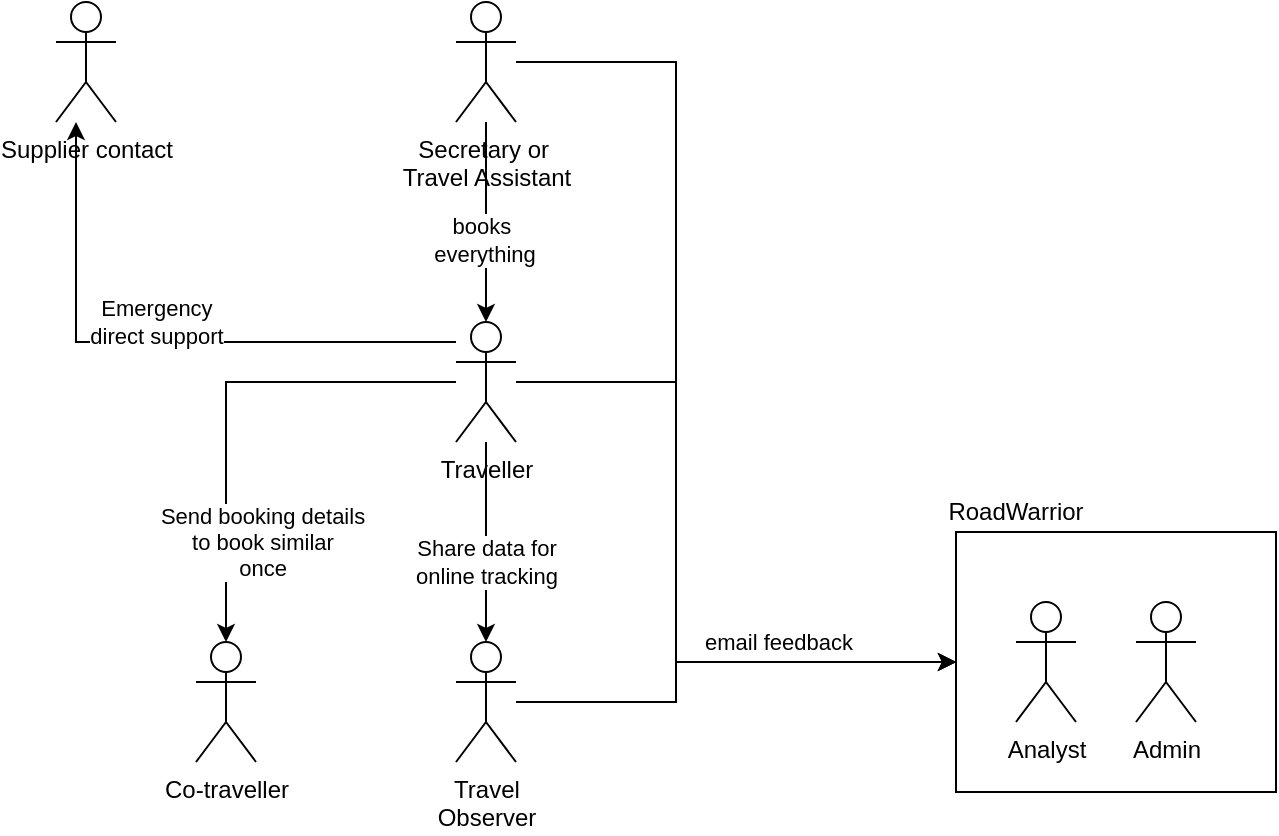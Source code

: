 <mxfile version="21.6.5" type="device" pages="5">
  <diagram id="jm6ADzU8M6EHTFzm9SmO" name="Actors relations">
    <mxGraphModel dx="1276" dy="606" grid="1" gridSize="10" guides="1" tooltips="1" connect="1" arrows="1" fold="1" page="1" pageScale="1" pageWidth="827" pageHeight="1169" math="0" shadow="0">
      <root>
        <mxCell id="0" />
        <mxCell id="1" parent="0" />
        <mxCell id="eOsZPzPvMWfK_PA1fjPh-3" value="" style="group" parent="1" vertex="1" connectable="0">
          <mxGeometry x="570" y="460" width="160" height="160" as="geometry" />
        </mxCell>
        <mxCell id="eOsZPzPvMWfK_PA1fjPh-1" value="" style="rounded=0;whiteSpace=wrap;html=1;" parent="eOsZPzPvMWfK_PA1fjPh-3" vertex="1">
          <mxGeometry y="25" width="160" height="130" as="geometry" />
        </mxCell>
        <mxCell id="eOsZPzPvMWfK_PA1fjPh-2" value="RoadWarrior" style="text;html=1;strokeColor=none;fillColor=none;align=center;verticalAlign=middle;whiteSpace=wrap;rounded=0;" parent="eOsZPzPvMWfK_PA1fjPh-3" vertex="1">
          <mxGeometry width="60" height="30" as="geometry" />
        </mxCell>
        <mxCell id="LZ_ZqCwyCloilCHp4ZHS-4" value="Admin" style="shape=umlActor;verticalLabelPosition=bottom;verticalAlign=top;html=1;outlineConnect=0;" parent="eOsZPzPvMWfK_PA1fjPh-3" vertex="1">
          <mxGeometry x="90" y="60" width="30" height="60" as="geometry" />
        </mxCell>
        <mxCell id="LZ_ZqCwyCloilCHp4ZHS-3" value="Analyst" style="shape=umlActor;verticalLabelPosition=bottom;verticalAlign=top;html=1;outlineConnect=0;" parent="eOsZPzPvMWfK_PA1fjPh-3" vertex="1">
          <mxGeometry x="30" y="60" width="30" height="60" as="geometry" />
        </mxCell>
        <mxCell id="LZ_ZqCwyCloilCHp4ZHS-13" style="edgeStyle=orthogonalEdgeStyle;rounded=0;orthogonalLoop=1;jettySize=auto;html=1;" parent="1" source="LZ_ZqCwyCloilCHp4ZHS-1" target="LZ_ZqCwyCloilCHp4ZHS-12" edge="1">
          <mxGeometry relative="1" as="geometry" />
        </mxCell>
        <mxCell id="PaXjXuUuS9k0vmVR7pgj-6" value="Share data for &lt;br&gt;online tracking" style="edgeLabel;html=1;align=center;verticalAlign=middle;resizable=0;points=[];" parent="LZ_ZqCwyCloilCHp4ZHS-13" vertex="1" connectable="0">
          <mxGeometry x="0.283" y="3" relative="1" as="geometry">
            <mxPoint x="-3" y="-4" as="offset" />
          </mxGeometry>
        </mxCell>
        <mxCell id="PaXjXuUuS9k0vmVR7pgj-3" style="edgeStyle=orthogonalEdgeStyle;rounded=0;orthogonalLoop=1;jettySize=auto;html=1;" parent="1" source="LZ_ZqCwyCloilCHp4ZHS-1" target="PaXjXuUuS9k0vmVR7pgj-1" edge="1">
          <mxGeometry relative="1" as="geometry">
            <Array as="points">
              <mxPoint x="130" y="390" />
            </Array>
          </mxGeometry>
        </mxCell>
        <mxCell id="PaXjXuUuS9k0vmVR7pgj-4" value="Emergency &lt;br&gt;direct&amp;nbsp;support" style="edgeLabel;html=1;align=center;verticalAlign=middle;resizable=0;points=[];" parent="PaXjXuUuS9k0vmVR7pgj-3" vertex="1" connectable="0">
          <mxGeometry x="-0.185" y="-2" relative="1" as="geometry">
            <mxPoint x="-28" y="-8" as="offset" />
          </mxGeometry>
        </mxCell>
        <mxCell id="2dQol3ZFVYylBA0v5PYa-1" style="edgeStyle=orthogonalEdgeStyle;rounded=0;orthogonalLoop=1;jettySize=auto;html=1;entryX=0;entryY=0.5;entryDx=0;entryDy=0;" parent="1" source="LZ_ZqCwyCloilCHp4ZHS-1" target="eOsZPzPvMWfK_PA1fjPh-1" edge="1">
          <mxGeometry relative="1" as="geometry">
            <Array as="points">
              <mxPoint x="430" y="410" />
              <mxPoint x="430" y="550" />
            </Array>
          </mxGeometry>
        </mxCell>
        <mxCell id="2dQol3ZFVYylBA0v5PYa-2" value="email feedback" style="edgeLabel;html=1;align=center;verticalAlign=middle;resizable=0;points=[];" parent="2dQol3ZFVYylBA0v5PYa-1" vertex="1" connectable="0">
          <mxGeometry x="0.352" relative="1" as="geometry">
            <mxPoint x="27" y="-10" as="offset" />
          </mxGeometry>
        </mxCell>
        <mxCell id="LZ_ZqCwyCloilCHp4ZHS-1" value="Traveller" style="shape=umlActor;verticalLabelPosition=bottom;verticalAlign=top;html=1;outlineConnect=0;" parent="1" vertex="1">
          <mxGeometry x="320" y="380" width="30" height="60" as="geometry" />
        </mxCell>
        <mxCell id="LZ_ZqCwyCloilCHp4ZHS-11" value="" style="edgeStyle=orthogonalEdgeStyle;rounded=0;orthogonalLoop=1;jettySize=auto;html=1;" parent="1" source="LZ_ZqCwyCloilCHp4ZHS-1" target="LZ_ZqCwyCloilCHp4ZHS-10" edge="1">
          <mxGeometry relative="1" as="geometry" />
        </mxCell>
        <mxCell id="LZ_ZqCwyCloilCHp4ZHS-14" value="Send booking details &lt;br&gt;to book similar&lt;br&gt;once" style="edgeLabel;html=1;align=center;verticalAlign=middle;resizable=0;points=[];" parent="LZ_ZqCwyCloilCHp4ZHS-11" vertex="1" connectable="0">
          <mxGeometry x="-0.42" y="-1" relative="1" as="geometry">
            <mxPoint x="-26" y="81" as="offset" />
          </mxGeometry>
        </mxCell>
        <mxCell id="LZ_ZqCwyCloilCHp4ZHS-15" style="edgeStyle=orthogonalEdgeStyle;rounded=0;orthogonalLoop=1;jettySize=auto;html=1;entryX=0.5;entryY=0;entryDx=0;entryDy=0;entryPerimeter=0;" parent="1" source="LZ_ZqCwyCloilCHp4ZHS-2" target="LZ_ZqCwyCloilCHp4ZHS-1" edge="1">
          <mxGeometry relative="1" as="geometry" />
        </mxCell>
        <mxCell id="PaXjXuUuS9k0vmVR7pgj-2" value="books&amp;nbsp;&lt;br&gt;everything" style="edgeLabel;html=1;align=center;verticalAlign=middle;resizable=0;points=[];" parent="LZ_ZqCwyCloilCHp4ZHS-15" vertex="1" connectable="0">
          <mxGeometry x="0.169" y="-1" relative="1" as="geometry">
            <mxPoint as="offset" />
          </mxGeometry>
        </mxCell>
        <mxCell id="2dQol3ZFVYylBA0v5PYa-4" style="edgeStyle=orthogonalEdgeStyle;rounded=0;orthogonalLoop=1;jettySize=auto;html=1;entryX=0;entryY=0.5;entryDx=0;entryDy=0;" parent="1" source="LZ_ZqCwyCloilCHp4ZHS-2" target="eOsZPzPvMWfK_PA1fjPh-1" edge="1">
          <mxGeometry relative="1" as="geometry">
            <Array as="points">
              <mxPoint x="430" y="250" />
              <mxPoint x="430" y="550" />
            </Array>
          </mxGeometry>
        </mxCell>
        <mxCell id="LZ_ZqCwyCloilCHp4ZHS-2" value="Secretary or&amp;nbsp;&lt;br&gt;Travel Assistant" style="shape=umlActor;verticalLabelPosition=bottom;verticalAlign=top;html=1;outlineConnect=0;" parent="1" vertex="1">
          <mxGeometry x="320" y="220" width="30" height="60" as="geometry" />
        </mxCell>
        <mxCell id="LZ_ZqCwyCloilCHp4ZHS-10" value="Co-traveller" style="shape=umlActor;verticalLabelPosition=bottom;verticalAlign=top;html=1;outlineConnect=0;" parent="1" vertex="1">
          <mxGeometry x="190" y="540" width="30" height="60" as="geometry" />
        </mxCell>
        <mxCell id="2dQol3ZFVYylBA0v5PYa-3" style="edgeStyle=orthogonalEdgeStyle;rounded=0;orthogonalLoop=1;jettySize=auto;html=1;" parent="1" source="LZ_ZqCwyCloilCHp4ZHS-12" target="eOsZPzPvMWfK_PA1fjPh-1" edge="1">
          <mxGeometry relative="1" as="geometry">
            <mxPoint x="570" y="550" as="targetPoint" />
            <Array as="points">
              <mxPoint x="430" y="570" />
              <mxPoint x="430" y="550" />
            </Array>
          </mxGeometry>
        </mxCell>
        <mxCell id="LZ_ZqCwyCloilCHp4ZHS-12" value="Travel &lt;br&gt;Observer" style="shape=umlActor;verticalLabelPosition=bottom;verticalAlign=top;html=1;outlineConnect=0;" parent="1" vertex="1">
          <mxGeometry x="320" y="540" width="30" height="60" as="geometry" />
        </mxCell>
        <mxCell id="PaXjXuUuS9k0vmVR7pgj-1" value="Supplier contact" style="shape=umlActor;verticalLabelPosition=bottom;verticalAlign=top;html=1;outlineConnect=0;" parent="1" vertex="1">
          <mxGeometry x="120" y="220" width="30" height="60" as="geometry" />
        </mxCell>
      </root>
    </mxGraphModel>
  </diagram>
  <diagram name="UC&#39;s Traveller" id="b5q7MIVO7YHX7S1vfHOY">
    <mxGraphModel dx="1276" dy="606" grid="1" gridSize="10" guides="1" tooltips="1" connect="1" arrows="1" fold="1" page="1" pageScale="1" pageWidth="827" pageHeight="1169" math="0" shadow="0">
      <root>
        <mxCell id="0" />
        <mxCell id="1" parent="0" />
        <mxCell id="7TGFl2eFIZOAFVD1F8-k-17" style="edgeStyle=orthogonalEdgeStyle;rounded=0;orthogonalLoop=1;jettySize=auto;html=1;entryX=0;entryY=0.5;entryDx=0;entryDy=0;" parent="1" target="7TGFl2eFIZOAFVD1F8-k-5" edge="1">
          <mxGeometry relative="1" as="geometry">
            <mxPoint x="290" y="720" as="sourcePoint" />
            <Array as="points">
              <mxPoint x="331" y="721" />
              <mxPoint x="331" y="550" />
            </Array>
          </mxGeometry>
        </mxCell>
        <mxCell id="7TGFl2eFIZOAFVD1F8-k-18" value="Current trip &lt;br&gt;details" style="edgeLabel;html=1;align=center;verticalAlign=middle;resizable=0;points=[];" parent="7TGFl2eFIZOAFVD1F8-k-17" vertex="1" connectable="0">
          <mxGeometry x="-0.463" y="2" relative="1" as="geometry">
            <mxPoint y="-75" as="offset" />
          </mxGeometry>
        </mxCell>
        <mxCell id="7TGFl2eFIZOAFVD1F8-k-27" style="edgeStyle=orthogonalEdgeStyle;rounded=0;orthogonalLoop=1;jettySize=auto;html=1;" parent="1" source="7TGFl2eFIZOAFVD1F8-k-1" target="7TGFl2eFIZOAFVD1F8-k-8" edge="1">
          <mxGeometry relative="1" as="geometry">
            <Array as="points">
              <mxPoint x="275" y="847" />
            </Array>
            <mxPoint x="260" y="790" as="sourcePoint" />
          </mxGeometry>
        </mxCell>
        <mxCell id="5idUz-xBd38PiJOG7jJn-4" style="edgeStyle=orthogonalEdgeStyle;rounded=0;orthogonalLoop=1;jettySize=auto;html=1;entryX=0.5;entryY=0;entryDx=0;entryDy=0;" parent="1" source="7TGFl2eFIZOAFVD1F8-k-1" target="5idUz-xBd38PiJOG7jJn-5" edge="1">
          <mxGeometry relative="1" as="geometry">
            <mxPoint x="160" y="780" as="targetPoint" />
            <Array as="points">
              <mxPoint x="100" y="740" />
            </Array>
          </mxGeometry>
        </mxCell>
        <mxCell id="7TGFl2eFIZOAFVD1F8-k-1" value="Traveller" style="shape=umlActor;verticalLabelPosition=bottom;verticalAlign=top;html=1;outlineConnect=0;" parent="1" vertex="1">
          <mxGeometry x="260" y="680" width="30" height="60" as="geometry" />
        </mxCell>
        <mxCell id="7TGFl2eFIZOAFVD1F8-k-16" style="edgeStyle=orthogonalEdgeStyle;rounded=0;orthogonalLoop=1;jettySize=auto;html=1;entryX=0;entryY=0.5;entryDx=0;entryDy=0;exitX=1;exitY=0;exitDx=0;exitDy=0;" parent="1" source="7TGFl2eFIZOAFVD1F8-k-5" edge="1">
          <mxGeometry relative="1" as="geometry">
            <mxPoint x="400" y="520" as="sourcePoint" />
            <mxPoint x="550" y="460" as="targetPoint" />
            <Array as="points">
              <mxPoint x="472" y="460" />
            </Array>
          </mxGeometry>
        </mxCell>
        <mxCell id="7TGFl2eFIZOAFVD1F8-k-28" style="edgeStyle=orthogonalEdgeStyle;rounded=0;orthogonalLoop=1;jettySize=auto;html=1;entryX=0;entryY=0.5;entryDx=0;entryDy=0;" parent="1" source="7TGFl2eFIZOAFVD1F8-k-5" target="7TGFl2eFIZOAFVD1F8-k-29" edge="1">
          <mxGeometry relative="1" as="geometry">
            <mxPoint x="570" y="620" as="targetPoint" />
          </mxGeometry>
        </mxCell>
        <mxCell id="6uojBXoCv4loyeTZCkN3-13" value="" style="edgeStyle=orthogonalEdgeStyle;rounded=0;orthogonalLoop=1;jettySize=auto;html=1;exitX=0;exitY=0;exitDx=0;exitDy=0;" parent="1" source="7TGFl2eFIZOAFVD1F8-k-5" target="6uojBXoCv4loyeTZCkN3-12" edge="1">
          <mxGeometry relative="1" as="geometry" />
        </mxCell>
        <UserObject label="Get&lt;br&gt;Trip overview including latest changes" link="https://github.com/Orry/CloudeneersArchKata2023/blob/%236-UseCases/diagrams/UseCase.drawio" linkTarget="_blank" id="7TGFl2eFIZOAFVD1F8-k-5">
          <mxCell style="ellipse;whiteSpace=wrap;html=1;" parent="1" vertex="1">
            <mxGeometry x="370" y="510" width="120" height="80" as="geometry" />
          </mxCell>
        </UserObject>
        <mxCell id="7TGFl2eFIZOAFVD1F8-k-6" value="Get &lt;br&gt;All trips overview" style="ellipse;whiteSpace=wrap;html=1;" parent="1" vertex="1">
          <mxGeometry x="590" y="835" width="120" height="80" as="geometry" />
        </mxCell>
        <mxCell id="7TGFl2eFIZOAFVD1F8-k-7" value="Get&lt;br&gt;Passed trips overview" style="ellipse;whiteSpace=wrap;html=1;" parent="1" vertex="1">
          <mxGeometry x="590" y="950" width="120" height="80" as="geometry" />
        </mxCell>
        <mxCell id="7TGFl2eFIZOAFVD1F8-k-9" style="edgeStyle=orthogonalEdgeStyle;rounded=0;orthogonalLoop=1;jettySize=auto;html=1;" parent="1" source="7TGFl2eFIZOAFVD1F8-k-8" target="7TGFl2eFIZOAFVD1F8-k-6" edge="1">
          <mxGeometry relative="1" as="geometry" />
        </mxCell>
        <mxCell id="7TGFl2eFIZOAFVD1F8-k-10" style="edgeStyle=orthogonalEdgeStyle;rounded=0;orthogonalLoop=1;jettySize=auto;html=1;entryX=0;entryY=0.5;entryDx=0;entryDy=0;" parent="1" source="7TGFl2eFIZOAFVD1F8-k-8" target="7TGFl2eFIZOAFVD1F8-k-7" edge="1">
          <mxGeometry relative="1" as="geometry" />
        </mxCell>
        <mxCell id="7TGFl2eFIZOAFVD1F8-k-14" style="edgeStyle=orthogonalEdgeStyle;rounded=0;orthogonalLoop=1;jettySize=auto;html=1;exitX=0.5;exitY=0;exitDx=0;exitDy=0;entryX=0.5;entryY=1;entryDx=0;entryDy=0;" parent="1" source="7TGFl2eFIZOAFVD1F8-k-8" target="7TGFl2eFIZOAFVD1F8-k-5" edge="1">
          <mxGeometry relative="1" as="geometry">
            <mxPoint x="470" y="650" as="targetPoint" />
            <Array as="points" />
          </mxGeometry>
        </mxCell>
        <mxCell id="7TGFl2eFIZOAFVD1F8-k-20" value="Get &lt;br&gt;exact trip" style="edgeLabel;html=1;align=center;verticalAlign=middle;resizable=0;points=[];" parent="7TGFl2eFIZOAFVD1F8-k-14" vertex="1" connectable="0">
          <mxGeometry x="0.032" y="1" relative="1" as="geometry">
            <mxPoint x="5" y="-15" as="offset" />
          </mxGeometry>
        </mxCell>
        <mxCell id="7TGFl2eFIZOAFVD1F8-k-31" value="" style="edgeStyle=orthogonalEdgeStyle;rounded=0;orthogonalLoop=1;jettySize=auto;html=1;" parent="1" source="7TGFl2eFIZOAFVD1F8-k-8" target="7TGFl2eFIZOAFVD1F8-k-30" edge="1">
          <mxGeometry relative="1" as="geometry" />
        </mxCell>
        <mxCell id="5idUz-xBd38PiJOG7jJn-2" value="" style="edgeStyle=orthogonalEdgeStyle;rounded=0;orthogonalLoop=1;jettySize=auto;html=1;" parent="1" source="7TGFl2eFIZOAFVD1F8-k-1" target="5idUz-xBd38PiJOG7jJn-1" edge="1">
          <mxGeometry relative="1" as="geometry">
            <Array as="points">
              <mxPoint x="275" y="850" />
              <mxPoint x="200" y="850" />
            </Array>
          </mxGeometry>
        </mxCell>
        <mxCell id="7TGFl2eFIZOAFVD1F8-k-8" value="Get&lt;br&gt;Upcoming trips overview" style="ellipse;whiteSpace=wrap;html=1;" parent="1" vertex="1">
          <mxGeometry x="370" y="835" width="120" height="80" as="geometry" />
        </mxCell>
        <mxCell id="6uojBXoCv4loyeTZCkN3-3" value="" style="edgeStyle=orthogonalEdgeStyle;rounded=0;orthogonalLoop=1;jettySize=auto;html=1;" parent="1" source="7TGFl2eFIZOAFVD1F8-k-22" target="6uojBXoCv4loyeTZCkN3-2" edge="1">
          <mxGeometry relative="1" as="geometry" />
        </mxCell>
        <mxCell id="6uojBXoCv4loyeTZCkN3-5" value="" style="edgeStyle=orthogonalEdgeStyle;rounded=0;orthogonalLoop=1;jettySize=auto;html=1;" parent="1" source="7TGFl2eFIZOAFVD1F8-k-22" target="6uojBXoCv4loyeTZCkN3-4" edge="1">
          <mxGeometry relative="1" as="geometry" />
        </mxCell>
        <mxCell id="6uojBXoCv4loyeTZCkN3-7" value="" style="edgeStyle=orthogonalEdgeStyle;rounded=0;orthogonalLoop=1;jettySize=auto;html=1;" parent="1" source="7TGFl2eFIZOAFVD1F8-k-22" target="6uojBXoCv4loyeTZCkN3-6" edge="1">
          <mxGeometry relative="1" as="geometry" />
        </mxCell>
        <mxCell id="7TGFl2eFIZOAFVD1F8-k-22" value="Get current/next shoulder details" style="ellipse;whiteSpace=wrap;html=1;" parent="1" vertex="1">
          <mxGeometry x="510" y="410" width="120" height="80" as="geometry" />
        </mxCell>
        <mxCell id="7TGFl2eFIZOAFVD1F8-k-26" style="edgeStyle=orthogonalEdgeStyle;rounded=0;orthogonalLoop=1;jettySize=auto;html=1;exitX=0.5;exitY=1;exitDx=0;exitDy=0;" parent="1" source="7TGFl2eFIZOAFVD1F8-k-25" target="7TGFl2eFIZOAFVD1F8-k-1" edge="1">
          <mxGeometry relative="1" as="geometry">
            <mxPoint x="400" y="380" as="sourcePoint" />
            <Array as="points">
              <mxPoint x="150" y="710" />
            </Array>
          </mxGeometry>
        </mxCell>
        <mxCell id="7TGFl2eFIZOAFVD1F8-k-25" value="Get Trip change notification" style="ellipse;whiteSpace=wrap;html=1;fillColor=#F19C99;" parent="1" vertex="1">
          <mxGeometry x="80" y="560" width="120" height="80" as="geometry" />
        </mxCell>
        <mxCell id="7TGFl2eFIZOAFVD1F8-k-29" value="Create&lt;br&gt;new shoulder" style="ellipse;whiteSpace=wrap;html=1;" parent="1" vertex="1">
          <mxGeometry x="520" y="510" width="120" height="80" as="geometry" />
        </mxCell>
        <mxCell id="7TGFl2eFIZOAFVD1F8-k-30" value="Create&lt;br&gt;Blank trip" style="ellipse;whiteSpace=wrap;html=1;" parent="1" vertex="1">
          <mxGeometry x="370" y="950" width="120" height="80" as="geometry" />
        </mxCell>
        <mxCell id="6uojBXoCv4loyeTZCkN3-2" value="Delete shoulder" style="ellipse;whiteSpace=wrap;html=1;" parent="1" vertex="1">
          <mxGeometry x="670" y="360" width="120" height="80" as="geometry" />
        </mxCell>
        <mxCell id="6uojBXoCv4loyeTZCkN3-4" value="Get Supplier contacts" style="ellipse;whiteSpace=wrap;html=1;fillColor=#F19C99;" parent="1" vertex="1">
          <mxGeometry x="510" y="280" width="120" height="80" as="geometry" />
        </mxCell>
        <mxCell id="6uojBXoCv4loyeTZCkN3-6" value="Edit shoulder" style="ellipse;whiteSpace=wrap;html=1;" parent="1" vertex="1">
          <mxGeometry x="670" y="490" width="120" height="80" as="geometry" />
        </mxCell>
        <mxCell id="6uojBXoCv4loyeTZCkN3-15" value="" style="edgeStyle=orthogonalEdgeStyle;rounded=0;orthogonalLoop=1;jettySize=auto;html=1;" parent="1" source="6uojBXoCv4loyeTZCkN3-12" target="6uojBXoCv4loyeTZCkN3-14" edge="1">
          <mxGeometry relative="1" as="geometry" />
        </mxCell>
        <mxCell id="6uojBXoCv4loyeTZCkN3-18" value="" style="edgeStyle=orthogonalEdgeStyle;rounded=0;orthogonalLoop=1;jettySize=auto;html=1;" parent="1" source="6uojBXoCv4loyeTZCkN3-12" target="6uojBXoCv4loyeTZCkN3-17" edge="1">
          <mxGeometry relative="1" as="geometry" />
        </mxCell>
        <mxCell id="6uojBXoCv4loyeTZCkN3-20" value="" style="edgeStyle=orthogonalEdgeStyle;rounded=0;orthogonalLoop=1;jettySize=auto;html=1;" parent="1" source="6uojBXoCv4loyeTZCkN3-12" target="6uojBXoCv4loyeTZCkN3-19" edge="1">
          <mxGeometry relative="1" as="geometry" />
        </mxCell>
        <UserObject label="Observe sharings" link="https://github.com/Orry/CloudeneersArchKata2023/blob/%236-UseCases/diagrams/UseCase.drawio" linkTarget="_blank" id="6uojBXoCv4loyeTZCkN3-12">
          <mxCell style="ellipse;whiteSpace=wrap;html=1;" parent="1" vertex="1">
            <mxGeometry x="330" y="390" width="120" height="80" as="geometry" />
          </mxCell>
        </UserObject>
        <mxCell id="2v_RvkADffu3mkJc4tiQ-4" value="" style="edgeStyle=orthogonalEdgeStyle;rounded=0;orthogonalLoop=1;jettySize=auto;html=1;" parent="1" source="6uojBXoCv4loyeTZCkN3-14" target="2v_RvkADffu3mkJc4tiQ-3" edge="1">
          <mxGeometry relative="1" as="geometry" />
        </mxCell>
        <UserObject label="Create sharing link" link="https://github.com/Orry/CloudeneersArchKata2023/blob/%236-UseCases/diagrams/UseCase.drawio" linkTarget="_blank" id="6uojBXoCv4loyeTZCkN3-14">
          <mxCell style="ellipse;whiteSpace=wrap;html=1;" parent="1" vertex="1">
            <mxGeometry x="340" y="220" width="120" height="80" as="geometry" />
          </mxCell>
        </UserObject>
        <UserObject label="Revoke sharing link" link="https://github.com/Orry/CloudeneersArchKata2023/blob/%236-UseCases/diagrams/UseCase.drawio" linkTarget="_blank" id="6uojBXoCv4loyeTZCkN3-17">
          <mxCell style="ellipse;whiteSpace=wrap;html=1;" parent="1" vertex="1">
            <mxGeometry x="210" y="220" width="120" height="80" as="geometry" />
          </mxCell>
        </UserObject>
        <mxCell id="2v_RvkADffu3mkJc4tiQ-2" value="" style="edgeStyle=orthogonalEdgeStyle;rounded=0;orthogonalLoop=1;jettySize=auto;html=1;" parent="1" source="6uojBXoCv4loyeTZCkN3-19" target="2v_RvkADffu3mkJc4tiQ-1" edge="1">
          <mxGeometry relative="1" as="geometry" />
        </mxCell>
        <UserObject label="Create text export" link="https://github.com/Orry/CloudeneersArchKata2023/blob/%236-UseCases/diagrams/UseCase.drawio" linkTarget="_blank" id="6uojBXoCv4loyeTZCkN3-19">
          <mxCell style="ellipse;whiteSpace=wrap;html=1;" parent="1" vertex="1">
            <mxGeometry x="180" y="390" width="120" height="80" as="geometry" />
          </mxCell>
        </UserObject>
        <UserObject label="Send text &lt;br&gt;booking export" link="https://github.com/Orry/CloudeneersArchKata2023/blob/%236-UseCases/diagrams/UseCase.drawio" linkTarget="_blank" id="2v_RvkADffu3mkJc4tiQ-1">
          <mxCell style="ellipse;whiteSpace=wrap;html=1;fillColor=#CCE5FF;" parent="1" vertex="1">
            <mxGeometry x="40" y="390" width="120" height="80" as="geometry" />
          </mxCell>
        </UserObject>
        <UserObject label="Send sharing link" link="https://github.com/Orry/CloudeneersArchKata2023/blob/%236-UseCases/diagrams/UseCase.drawio" linkTarget="_blank" id="2v_RvkADffu3mkJc4tiQ-3">
          <mxCell style="ellipse;whiteSpace=wrap;html=1;fillColor=#CCE5FF;" parent="1" vertex="1">
            <mxGeometry x="340" y="120" width="120" height="80" as="geometry" />
          </mxCell>
        </UserObject>
        <mxCell id="5idUz-xBd38PiJOG7jJn-1" value="Yearly Report" style="ellipse;whiteSpace=wrap;html=1;fillColor=#CCE5FF;" parent="1" vertex="1">
          <mxGeometry x="140" y="915" width="120" height="80" as="geometry" />
        </mxCell>
        <mxCell id="5idUz-xBd38PiJOG7jJn-5" value="Email feedback channel" style="ellipse;whiteSpace=wrap;html=1;fillColor=#CCE5FF;" parent="1" vertex="1">
          <mxGeometry x="40" y="770" width="120" height="80" as="geometry" />
        </mxCell>
      </root>
    </mxGraphModel>
  </diagram>
  <diagram name="UC&#39;s Observer" id="yfGF__MMBt5IEIyQopzk">
    <mxGraphModel dx="1276" dy="606" grid="1" gridSize="10" guides="1" tooltips="1" connect="1" arrows="1" fold="1" page="1" pageScale="1" pageWidth="827" pageHeight="1169" math="0" shadow="0">
      <root>
        <mxCell id="THurTUu9YFswJP0eUjxy-0" />
        <mxCell id="THurTUu9YFswJP0eUjxy-1" parent="THurTUu9YFswJP0eUjxy-0" />
        <mxCell id="THurTUu9YFswJP0eUjxy-2" style="edgeStyle=orthogonalEdgeStyle;rounded=0;orthogonalLoop=1;jettySize=auto;html=1;entryX=0;entryY=0.5;entryDx=0;entryDy=0;" parent="THurTUu9YFswJP0eUjxy-1" target="THurTUu9YFswJP0eUjxy-9" edge="1">
          <mxGeometry relative="1" as="geometry">
            <mxPoint x="270" y="580" as="sourcePoint" />
            <Array as="points">
              <mxPoint x="270" y="581" />
              <mxPoint x="311" y="581" />
              <mxPoint x="311" y="580" />
            </Array>
          </mxGeometry>
        </mxCell>
        <mxCell id="THurTUu9YFswJP0eUjxy-3" value="Current trip &lt;br&gt;details" style="edgeLabel;html=1;align=center;verticalAlign=middle;resizable=0;points=[];" parent="THurTUu9YFswJP0eUjxy-2" vertex="1" connectable="0">
          <mxGeometry x="-0.463" y="2" relative="1" as="geometry">
            <mxPoint y="-75" as="offset" />
          </mxGeometry>
        </mxCell>
        <mxCell id="THurTUu9YFswJP0eUjxy-5" value="Observer" style="shape=umlActor;verticalLabelPosition=bottom;verticalAlign=top;html=1;outlineConnect=0;" parent="THurTUu9YFswJP0eUjxy-1" vertex="1">
          <mxGeometry x="240" y="540" width="30" height="60" as="geometry" />
        </mxCell>
        <mxCell id="THurTUu9YFswJP0eUjxy-6" style="edgeStyle=orthogonalEdgeStyle;rounded=0;orthogonalLoop=1;jettySize=auto;html=1;entryX=0.5;entryY=1;entryDx=0;entryDy=0;" parent="THurTUu9YFswJP0eUjxy-1" source="THurTUu9YFswJP0eUjxy-9" target="THurTUu9YFswJP0eUjxy-21" edge="1">
          <mxGeometry relative="1" as="geometry">
            <mxPoint x="370" y="550" as="sourcePoint" />
            <mxPoint x="520" y="490" as="targetPoint" />
            <Array as="points" />
          </mxGeometry>
        </mxCell>
        <UserObject label="Get&lt;br&gt;Trip overview including latest changes" link="https://github.com/Orry/CloudeneersArchKata2023/blob/%236-UseCases/diagrams/UseCase.drawio" linkTarget="_blank" id="THurTUu9YFswJP0eUjxy-9">
          <mxCell style="ellipse;whiteSpace=wrap;html=1;" parent="THurTUu9YFswJP0eUjxy-1" vertex="1">
            <mxGeometry x="340" y="540" width="120" height="80" as="geometry" />
          </mxCell>
        </UserObject>
        <mxCell id="THurTUu9YFswJP0eUjxy-19" value="" style="edgeStyle=orthogonalEdgeStyle;rounded=0;orthogonalLoop=1;jettySize=auto;html=1;" parent="THurTUu9YFswJP0eUjxy-1" source="THurTUu9YFswJP0eUjxy-21" target="THurTUu9YFswJP0eUjxy-27" edge="1">
          <mxGeometry relative="1" as="geometry" />
        </mxCell>
        <mxCell id="THurTUu9YFswJP0eUjxy-21" value="Get current/next shoulder details" style="ellipse;whiteSpace=wrap;html=1;" parent="THurTUu9YFswJP0eUjxy-1" vertex="1">
          <mxGeometry x="340" y="430" width="120" height="80" as="geometry" />
        </mxCell>
        <mxCell id="THurTUu9YFswJP0eUjxy-27" value="Get Supplier contacts" style="ellipse;whiteSpace=wrap;html=1;fillColor=#F19C99;" parent="THurTUu9YFswJP0eUjxy-1" vertex="1">
          <mxGeometry x="340" y="320" width="120" height="80" as="geometry" />
        </mxCell>
        <mxCell id="LnBsILqlxZah3kl1M4gz-1" style="edgeStyle=orthogonalEdgeStyle;rounded=0;orthogonalLoop=1;jettySize=auto;html=1;" parent="THurTUu9YFswJP0eUjxy-1" source="LnBsILqlxZah3kl1M4gz-0" target="THurTUu9YFswJP0eUjxy-5" edge="1">
          <mxGeometry relative="1" as="geometry" />
        </mxCell>
        <UserObject label="Receive sharing link" link="https://github.com/Orry/CloudeneersArchKata2023/blob/%236-UseCases/diagrams/UseCase.drawio" linkTarget="_blank" id="LnBsILqlxZah3kl1M4gz-0">
          <mxCell style="ellipse;whiteSpace=wrap;html=1;fillColor=#CCCCFF;" parent="THurTUu9YFswJP0eUjxy-1" vertex="1">
            <mxGeometry x="195" y="240" width="120" height="80" as="geometry" />
          </mxCell>
        </UserObject>
      </root>
    </mxGraphModel>
  </diagram>
  <diagram name="UC&#39;s Co-traveller" id="SV7vp7XpyjSF62Rf1xRM">
    <mxGraphModel dx="1276" dy="606" grid="1" gridSize="10" guides="1" tooltips="1" connect="1" arrows="1" fold="1" page="1" pageScale="1" pageWidth="827" pageHeight="1169" math="0" shadow="0">
      <root>
        <mxCell id="BxIE0pqyWbgtdJYkLthM-0" />
        <mxCell id="BxIE0pqyWbgtdJYkLthM-1" parent="BxIE0pqyWbgtdJYkLthM-0" />
        <mxCell id="BxIE0pqyWbgtdJYkLthM-2" style="edgeStyle=orthogonalEdgeStyle;rounded=0;orthogonalLoop=1;jettySize=auto;html=1;entryX=0;entryY=0.5;entryDx=0;entryDy=0;" parent="BxIE0pqyWbgtdJYkLthM-1" target="BxIE0pqyWbgtdJYkLthM-6" edge="1">
          <mxGeometry relative="1" as="geometry">
            <mxPoint x="270" y="580" as="sourcePoint" />
            <Array as="points">
              <mxPoint x="270" y="581" />
              <mxPoint x="311" y="581" />
              <mxPoint x="311" y="580" />
            </Array>
          </mxGeometry>
        </mxCell>
        <mxCell id="BxIE0pqyWbgtdJYkLthM-4" value="Co-traveller" style="shape=umlActor;verticalLabelPosition=bottom;verticalAlign=top;html=1;outlineConnect=0;" parent="BxIE0pqyWbgtdJYkLthM-1" vertex="1">
          <mxGeometry x="240" y="540" width="30" height="60" as="geometry" />
        </mxCell>
        <UserObject label="Book same flights, hotels..." link="https://github.com/Orry/CloudeneersArchKata2023/blob/%236-UseCases/diagrams/UseCase.drawio" linkTarget="_blank" id="BxIE0pqyWbgtdJYkLthM-6">
          <mxCell style="ellipse;whiteSpace=wrap;html=1;" parent="BxIE0pqyWbgtdJYkLthM-1" vertex="1">
            <mxGeometry x="340" y="540" width="120" height="80" as="geometry" />
          </mxCell>
        </UserObject>
        <mxCell id="BxIE0pqyWbgtdJYkLthM-10" style="edgeStyle=orthogonalEdgeStyle;rounded=0;orthogonalLoop=1;jettySize=auto;html=1;" parent="BxIE0pqyWbgtdJYkLthM-1" source="BxIE0pqyWbgtdJYkLthM-11" target="BxIE0pqyWbgtdJYkLthM-4" edge="1">
          <mxGeometry relative="1" as="geometry" />
        </mxCell>
        <UserObject label="Receive text export" link="https://github.com/Orry/CloudeneersArchKata2023/blob/%236-UseCases/diagrams/UseCase.drawio" linkTarget="_blank" id="BxIE0pqyWbgtdJYkLthM-11">
          <mxCell style="ellipse;whiteSpace=wrap;html=1;fillColor=#CCCCFF;" parent="BxIE0pqyWbgtdJYkLthM-1" vertex="1">
            <mxGeometry x="195" y="350" width="120" height="80" as="geometry" />
          </mxCell>
        </UserObject>
      </root>
    </mxGraphModel>
  </diagram>
  <diagram name="UC&#39;s Secretary" id="WUF6bO0B6vF4isS0Nny6">
    <mxGraphModel dx="1276" dy="606" grid="1" gridSize="10" guides="1" tooltips="1" connect="1" arrows="1" fold="1" page="1" pageScale="1" pageWidth="827" pageHeight="1169" math="0" shadow="0">
      <root>
        <mxCell id="AeQWYDpq88O-yqVFLmpF-0" />
        <mxCell id="AeQWYDpq88O-yqVFLmpF-1" parent="AeQWYDpq88O-yqVFLmpF-0" />
        <mxCell id="AeQWYDpq88O-yqVFLmpF-2" style="edgeStyle=orthogonalEdgeStyle;rounded=0;orthogonalLoop=1;jettySize=auto;html=1;entryX=0;entryY=0.5;entryDx=0;entryDy=0;" parent="AeQWYDpq88O-yqVFLmpF-1" target="AeQWYDpq88O-yqVFLmpF-9" edge="1">
          <mxGeometry relative="1" as="geometry">
            <mxPoint x="290" y="720" as="sourcePoint" />
            <Array as="points">
              <mxPoint x="331" y="721" />
              <mxPoint x="331" y="550" />
            </Array>
          </mxGeometry>
        </mxCell>
        <mxCell id="AeQWYDpq88O-yqVFLmpF-3" value="Current trip &lt;br&gt;details" style="edgeLabel;html=1;align=center;verticalAlign=middle;resizable=0;points=[];" parent="AeQWYDpq88O-yqVFLmpF-2" vertex="1" connectable="0">
          <mxGeometry x="-0.463" y="2" relative="1" as="geometry">
            <mxPoint y="-75" as="offset" />
          </mxGeometry>
        </mxCell>
        <mxCell id="AeQWYDpq88O-yqVFLmpF-4" style="edgeStyle=orthogonalEdgeStyle;rounded=0;orthogonalLoop=1;jettySize=auto;html=1;entryX=0;entryY=0;entryDx=0;entryDy=0;" parent="AeQWYDpq88O-yqVFLmpF-1" source="AeQWYDpq88O-yqVFLmpF-5" target="AeQWYDpq88O-yqVFLmpF-17" edge="1">
          <mxGeometry relative="1" as="geometry">
            <Array as="points">
              <mxPoint x="275" y="847" />
            </Array>
            <mxPoint x="260" y="790" as="sourcePoint" />
          </mxGeometry>
        </mxCell>
        <mxCell id="AeQWYDpq88O-yqVFLmpF-5" value="Secretary or&amp;nbsp;&lt;br style=&quot;border-color: var(--border-color);&quot;&gt;Travel Assistant" style="shape=umlActor;verticalLabelPosition=bottom;verticalAlign=top;html=1;outlineConnect=0;" parent="AeQWYDpq88O-yqVFLmpF-1" vertex="1">
          <mxGeometry x="260" y="680" width="30" height="60" as="geometry" />
        </mxCell>
        <mxCell id="AeQWYDpq88O-yqVFLmpF-6" style="edgeStyle=orthogonalEdgeStyle;rounded=0;orthogonalLoop=1;jettySize=auto;html=1;entryX=0;entryY=0.5;entryDx=0;entryDy=0;exitX=1;exitY=0;exitDx=0;exitDy=0;" parent="AeQWYDpq88O-yqVFLmpF-1" source="AeQWYDpq88O-yqVFLmpF-9" edge="1">
          <mxGeometry relative="1" as="geometry">
            <mxPoint x="400" y="520" as="sourcePoint" />
            <mxPoint x="550" y="460" as="targetPoint" />
            <Array as="points">
              <mxPoint x="472" y="460" />
            </Array>
          </mxGeometry>
        </mxCell>
        <mxCell id="AeQWYDpq88O-yqVFLmpF-7" style="edgeStyle=orthogonalEdgeStyle;rounded=0;orthogonalLoop=1;jettySize=auto;html=1;entryX=0;entryY=0.5;entryDx=0;entryDy=0;" parent="AeQWYDpq88O-yqVFLmpF-1" source="AeQWYDpq88O-yqVFLmpF-9" target="AeQWYDpq88O-yqVFLmpF-24" edge="1">
          <mxGeometry relative="1" as="geometry">
            <mxPoint x="570" y="620" as="targetPoint" />
          </mxGeometry>
        </mxCell>
        <mxCell id="AeQWYDpq88O-yqVFLmpF-8" value="" style="edgeStyle=orthogonalEdgeStyle;rounded=0;orthogonalLoop=1;jettySize=auto;html=1;exitX=0;exitY=0;exitDx=0;exitDy=0;" parent="AeQWYDpq88O-yqVFLmpF-1" source="AeQWYDpq88O-yqVFLmpF-9" target="AeQWYDpq88O-yqVFLmpF-32" edge="1">
          <mxGeometry relative="1" as="geometry" />
        </mxCell>
        <UserObject label="Get&lt;br&gt;Trip overview including latest changes" link="https://github.com/Orry/CloudeneersArchKata2023/blob/%236-UseCases/diagrams/UseCase.drawio" linkTarget="_blank" id="AeQWYDpq88O-yqVFLmpF-9">
          <mxCell style="ellipse;whiteSpace=wrap;html=1;" parent="AeQWYDpq88O-yqVFLmpF-1" vertex="1">
            <mxGeometry x="370" y="510" width="120" height="80" as="geometry" />
          </mxCell>
        </UserObject>
        <mxCell id="AeQWYDpq88O-yqVFLmpF-10" value="Get &lt;br&gt;All trips overview" style="ellipse;whiteSpace=wrap;html=1;" parent="AeQWYDpq88O-yqVFLmpF-1" vertex="1">
          <mxGeometry x="590" y="835" width="120" height="80" as="geometry" />
        </mxCell>
        <mxCell id="AeQWYDpq88O-yqVFLmpF-11" value="Get&lt;br&gt;Passed trips overview" style="ellipse;whiteSpace=wrap;html=1;" parent="AeQWYDpq88O-yqVFLmpF-1" vertex="1">
          <mxGeometry x="590" y="950" width="120" height="80" as="geometry" />
        </mxCell>
        <mxCell id="AeQWYDpq88O-yqVFLmpF-12" style="edgeStyle=orthogonalEdgeStyle;rounded=0;orthogonalLoop=1;jettySize=auto;html=1;" parent="AeQWYDpq88O-yqVFLmpF-1" source="AeQWYDpq88O-yqVFLmpF-17" target="AeQWYDpq88O-yqVFLmpF-10" edge="1">
          <mxGeometry relative="1" as="geometry" />
        </mxCell>
        <mxCell id="AeQWYDpq88O-yqVFLmpF-13" style="edgeStyle=orthogonalEdgeStyle;rounded=0;orthogonalLoop=1;jettySize=auto;html=1;entryX=0;entryY=0.5;entryDx=0;entryDy=0;" parent="AeQWYDpq88O-yqVFLmpF-1" source="AeQWYDpq88O-yqVFLmpF-17" target="AeQWYDpq88O-yqVFLmpF-11" edge="1">
          <mxGeometry relative="1" as="geometry" />
        </mxCell>
        <mxCell id="AeQWYDpq88O-yqVFLmpF-14" style="edgeStyle=orthogonalEdgeStyle;rounded=0;orthogonalLoop=1;jettySize=auto;html=1;exitX=0.5;exitY=0;exitDx=0;exitDy=0;entryX=0.5;entryY=1;entryDx=0;entryDy=0;" parent="AeQWYDpq88O-yqVFLmpF-1" source="AeQWYDpq88O-yqVFLmpF-17" target="AeQWYDpq88O-yqVFLmpF-9" edge="1">
          <mxGeometry relative="1" as="geometry">
            <mxPoint x="470" y="650" as="targetPoint" />
            <Array as="points" />
          </mxGeometry>
        </mxCell>
        <mxCell id="AeQWYDpq88O-yqVFLmpF-15" value="Get &lt;br&gt;exact trip" style="edgeLabel;html=1;align=center;verticalAlign=middle;resizable=0;points=[];" parent="AeQWYDpq88O-yqVFLmpF-14" vertex="1" connectable="0">
          <mxGeometry x="0.032" y="1" relative="1" as="geometry">
            <mxPoint x="5" y="-15" as="offset" />
          </mxGeometry>
        </mxCell>
        <mxCell id="AeQWYDpq88O-yqVFLmpF-16" value="" style="edgeStyle=orthogonalEdgeStyle;rounded=0;orthogonalLoop=1;jettySize=auto;html=1;" parent="AeQWYDpq88O-yqVFLmpF-1" source="AeQWYDpq88O-yqVFLmpF-17" target="AeQWYDpq88O-yqVFLmpF-25" edge="1">
          <mxGeometry relative="1" as="geometry" />
        </mxCell>
        <mxCell id="AeQWYDpq88O-yqVFLmpF-17" value="Get&lt;br&gt;Upcoming trips overview" style="ellipse;whiteSpace=wrap;html=1;" parent="AeQWYDpq88O-yqVFLmpF-1" vertex="1">
          <mxGeometry x="370" y="835" width="120" height="80" as="geometry" />
        </mxCell>
        <mxCell id="AeQWYDpq88O-yqVFLmpF-18" value="" style="edgeStyle=orthogonalEdgeStyle;rounded=0;orthogonalLoop=1;jettySize=auto;html=1;" parent="AeQWYDpq88O-yqVFLmpF-1" source="AeQWYDpq88O-yqVFLmpF-21" target="AeQWYDpq88O-yqVFLmpF-26" edge="1">
          <mxGeometry relative="1" as="geometry" />
        </mxCell>
        <mxCell id="AeQWYDpq88O-yqVFLmpF-19" value="" style="edgeStyle=orthogonalEdgeStyle;rounded=0;orthogonalLoop=1;jettySize=auto;html=1;" parent="AeQWYDpq88O-yqVFLmpF-1" source="AeQWYDpq88O-yqVFLmpF-21" target="AeQWYDpq88O-yqVFLmpF-27" edge="1">
          <mxGeometry relative="1" as="geometry" />
        </mxCell>
        <mxCell id="AeQWYDpq88O-yqVFLmpF-20" value="" style="edgeStyle=orthogonalEdgeStyle;rounded=0;orthogonalLoop=1;jettySize=auto;html=1;" parent="AeQWYDpq88O-yqVFLmpF-1" source="AeQWYDpq88O-yqVFLmpF-21" target="AeQWYDpq88O-yqVFLmpF-28" edge="1">
          <mxGeometry relative="1" as="geometry" />
        </mxCell>
        <mxCell id="AeQWYDpq88O-yqVFLmpF-21" value="Get current/next shoulder details" style="ellipse;whiteSpace=wrap;html=1;" parent="AeQWYDpq88O-yqVFLmpF-1" vertex="1">
          <mxGeometry x="510" y="410" width="120" height="80" as="geometry" />
        </mxCell>
        <mxCell id="AeQWYDpq88O-yqVFLmpF-24" value="Create&lt;br&gt;new shoulder" style="ellipse;whiteSpace=wrap;html=1;" parent="AeQWYDpq88O-yqVFLmpF-1" vertex="1">
          <mxGeometry x="520" y="510" width="120" height="80" as="geometry" />
        </mxCell>
        <mxCell id="AeQWYDpq88O-yqVFLmpF-25" value="Create&lt;br&gt;Blank trip" style="ellipse;whiteSpace=wrap;html=1;" parent="AeQWYDpq88O-yqVFLmpF-1" vertex="1">
          <mxGeometry x="370" y="995" width="120" height="80" as="geometry" />
        </mxCell>
        <mxCell id="AeQWYDpq88O-yqVFLmpF-26" value="Delete shoulder" style="ellipse;whiteSpace=wrap;html=1;" parent="AeQWYDpq88O-yqVFLmpF-1" vertex="1">
          <mxGeometry x="670" y="360" width="120" height="80" as="geometry" />
        </mxCell>
        <mxCell id="AeQWYDpq88O-yqVFLmpF-27" value="Get Supplier contacts" style="ellipse;whiteSpace=wrap;html=1;fillColor=#F19C99;" parent="AeQWYDpq88O-yqVFLmpF-1" vertex="1">
          <mxGeometry x="510" y="280" width="120" height="80" as="geometry" />
        </mxCell>
        <mxCell id="AeQWYDpq88O-yqVFLmpF-28" value="Edit shoulder" style="ellipse;whiteSpace=wrap;html=1;" parent="AeQWYDpq88O-yqVFLmpF-1" vertex="1">
          <mxGeometry x="670" y="490" width="120" height="80" as="geometry" />
        </mxCell>
        <mxCell id="AeQWYDpq88O-yqVFLmpF-29" value="" style="edgeStyle=orthogonalEdgeStyle;rounded=0;orthogonalLoop=1;jettySize=auto;html=1;" parent="AeQWYDpq88O-yqVFLmpF-1" source="AeQWYDpq88O-yqVFLmpF-32" target="AeQWYDpq88O-yqVFLmpF-34" edge="1">
          <mxGeometry relative="1" as="geometry" />
        </mxCell>
        <mxCell id="AeQWYDpq88O-yqVFLmpF-30" value="" style="edgeStyle=orthogonalEdgeStyle;rounded=0;orthogonalLoop=1;jettySize=auto;html=1;" parent="AeQWYDpq88O-yqVFLmpF-1" source="AeQWYDpq88O-yqVFLmpF-32" target="AeQWYDpq88O-yqVFLmpF-35" edge="1">
          <mxGeometry relative="1" as="geometry" />
        </mxCell>
        <mxCell id="AeQWYDpq88O-yqVFLmpF-31" value="" style="edgeStyle=orthogonalEdgeStyle;rounded=0;orthogonalLoop=1;jettySize=auto;html=1;" parent="AeQWYDpq88O-yqVFLmpF-1" source="AeQWYDpq88O-yqVFLmpF-32" target="AeQWYDpq88O-yqVFLmpF-37" edge="1">
          <mxGeometry relative="1" as="geometry" />
        </mxCell>
        <UserObject label="Observe sharing" link="https://github.com/Orry/CloudeneersArchKata2023/blob/%236-UseCases/diagrams/UseCase.drawio" linkTarget="_blank" id="AeQWYDpq88O-yqVFLmpF-32">
          <mxCell style="ellipse;whiteSpace=wrap;html=1;" parent="AeQWYDpq88O-yqVFLmpF-1" vertex="1">
            <mxGeometry x="330" y="390" width="120" height="80" as="geometry" />
          </mxCell>
        </UserObject>
        <mxCell id="AeQWYDpq88O-yqVFLmpF-33" value="" style="edgeStyle=orthogonalEdgeStyle;rounded=0;orthogonalLoop=1;jettySize=auto;html=1;" parent="AeQWYDpq88O-yqVFLmpF-1" source="AeQWYDpq88O-yqVFLmpF-34" target="AeQWYDpq88O-yqVFLmpF-39" edge="1">
          <mxGeometry relative="1" as="geometry" />
        </mxCell>
        <UserObject label="Create sharing link" link="https://github.com/Orry/CloudeneersArchKata2023/blob/%236-UseCases/diagrams/UseCase.drawio" linkTarget="_blank" id="AeQWYDpq88O-yqVFLmpF-34">
          <mxCell style="ellipse;whiteSpace=wrap;html=1;" parent="AeQWYDpq88O-yqVFLmpF-1" vertex="1">
            <mxGeometry x="340" y="220" width="120" height="80" as="geometry" />
          </mxCell>
        </UserObject>
        <UserObject label="Revoke sharing link" link="https://github.com/Orry/CloudeneersArchKata2023/blob/%236-UseCases/diagrams/UseCase.drawio" linkTarget="_blank" id="AeQWYDpq88O-yqVFLmpF-35">
          <mxCell style="ellipse;whiteSpace=wrap;html=1;" parent="AeQWYDpq88O-yqVFLmpF-1" vertex="1">
            <mxGeometry x="210" y="220" width="120" height="80" as="geometry" />
          </mxCell>
        </UserObject>
        <mxCell id="AeQWYDpq88O-yqVFLmpF-36" value="" style="edgeStyle=orthogonalEdgeStyle;rounded=0;orthogonalLoop=1;jettySize=auto;html=1;" parent="AeQWYDpq88O-yqVFLmpF-1" source="AeQWYDpq88O-yqVFLmpF-37" target="AeQWYDpq88O-yqVFLmpF-38" edge="1">
          <mxGeometry relative="1" as="geometry" />
        </mxCell>
        <UserObject label="Create text export" link="https://github.com/Orry/CloudeneersArchKata2023/blob/%236-UseCases/diagrams/UseCase.drawio" linkTarget="_blank" id="AeQWYDpq88O-yqVFLmpF-37">
          <mxCell style="ellipse;whiteSpace=wrap;html=1;" parent="AeQWYDpq88O-yqVFLmpF-1" vertex="1">
            <mxGeometry x="180" y="390" width="120" height="80" as="geometry" />
          </mxCell>
        </UserObject>
        <UserObject label="Send text &lt;br&gt;booking export" link="https://github.com/Orry/CloudeneersArchKata2023/blob/%236-UseCases/diagrams/UseCase.drawio" linkTarget="_blank" id="AeQWYDpq88O-yqVFLmpF-38">
          <mxCell style="ellipse;whiteSpace=wrap;html=1;fillColor=#CCE5FF;" parent="AeQWYDpq88O-yqVFLmpF-1" vertex="1">
            <mxGeometry x="40" y="390" width="120" height="80" as="geometry" />
          </mxCell>
        </UserObject>
        <UserObject label="Send sharing link" link="https://github.com/Orry/CloudeneersArchKata2023/blob/%236-UseCases/diagrams/UseCase.drawio" linkTarget="_blank" id="AeQWYDpq88O-yqVFLmpF-39">
          <mxCell style="ellipse;whiteSpace=wrap;html=1;fillColor=#CCE5FF;" parent="AeQWYDpq88O-yqVFLmpF-1" vertex="1">
            <mxGeometry x="340" y="120" width="120" height="80" as="geometry" />
          </mxCell>
        </UserObject>
      </root>
    </mxGraphModel>
  </diagram>
</mxfile>
